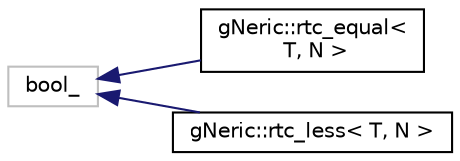 digraph "Graphical Class Hierarchy"
{
 // INTERACTIVE_SVG=YES
  bgcolor="transparent";
  edge [fontname="Helvetica",fontsize="10",labelfontname="Helvetica",labelfontsize="10"];
  node [fontname="Helvetica",fontsize="10",shape=record];
  rankdir="LR";
  Node2341 [label="bool_",height=0.2,width=0.4,color="grey75"];
  Node2341 -> Node0 [dir="back",color="midnightblue",fontsize="10",style="solid",fontname="Helvetica"];
  Node0 [label="gNeric::rtc_equal\<\l T, N \>",height=0.2,width=0.4,color="black",URL="$db/d10/structgNeric_1_1rtc__equal.html"];
  Node2341 -> Node2343 [dir="back",color="midnightblue",fontsize="10",style="solid",fontname="Helvetica"];
  Node2343 [label="gNeric::rtc_less\< T, N \>",height=0.2,width=0.4,color="black",URL="$de/d5e/structgNeric_1_1rtc__less.html",tooltip="check the mixin level to be below specified level "];
}
